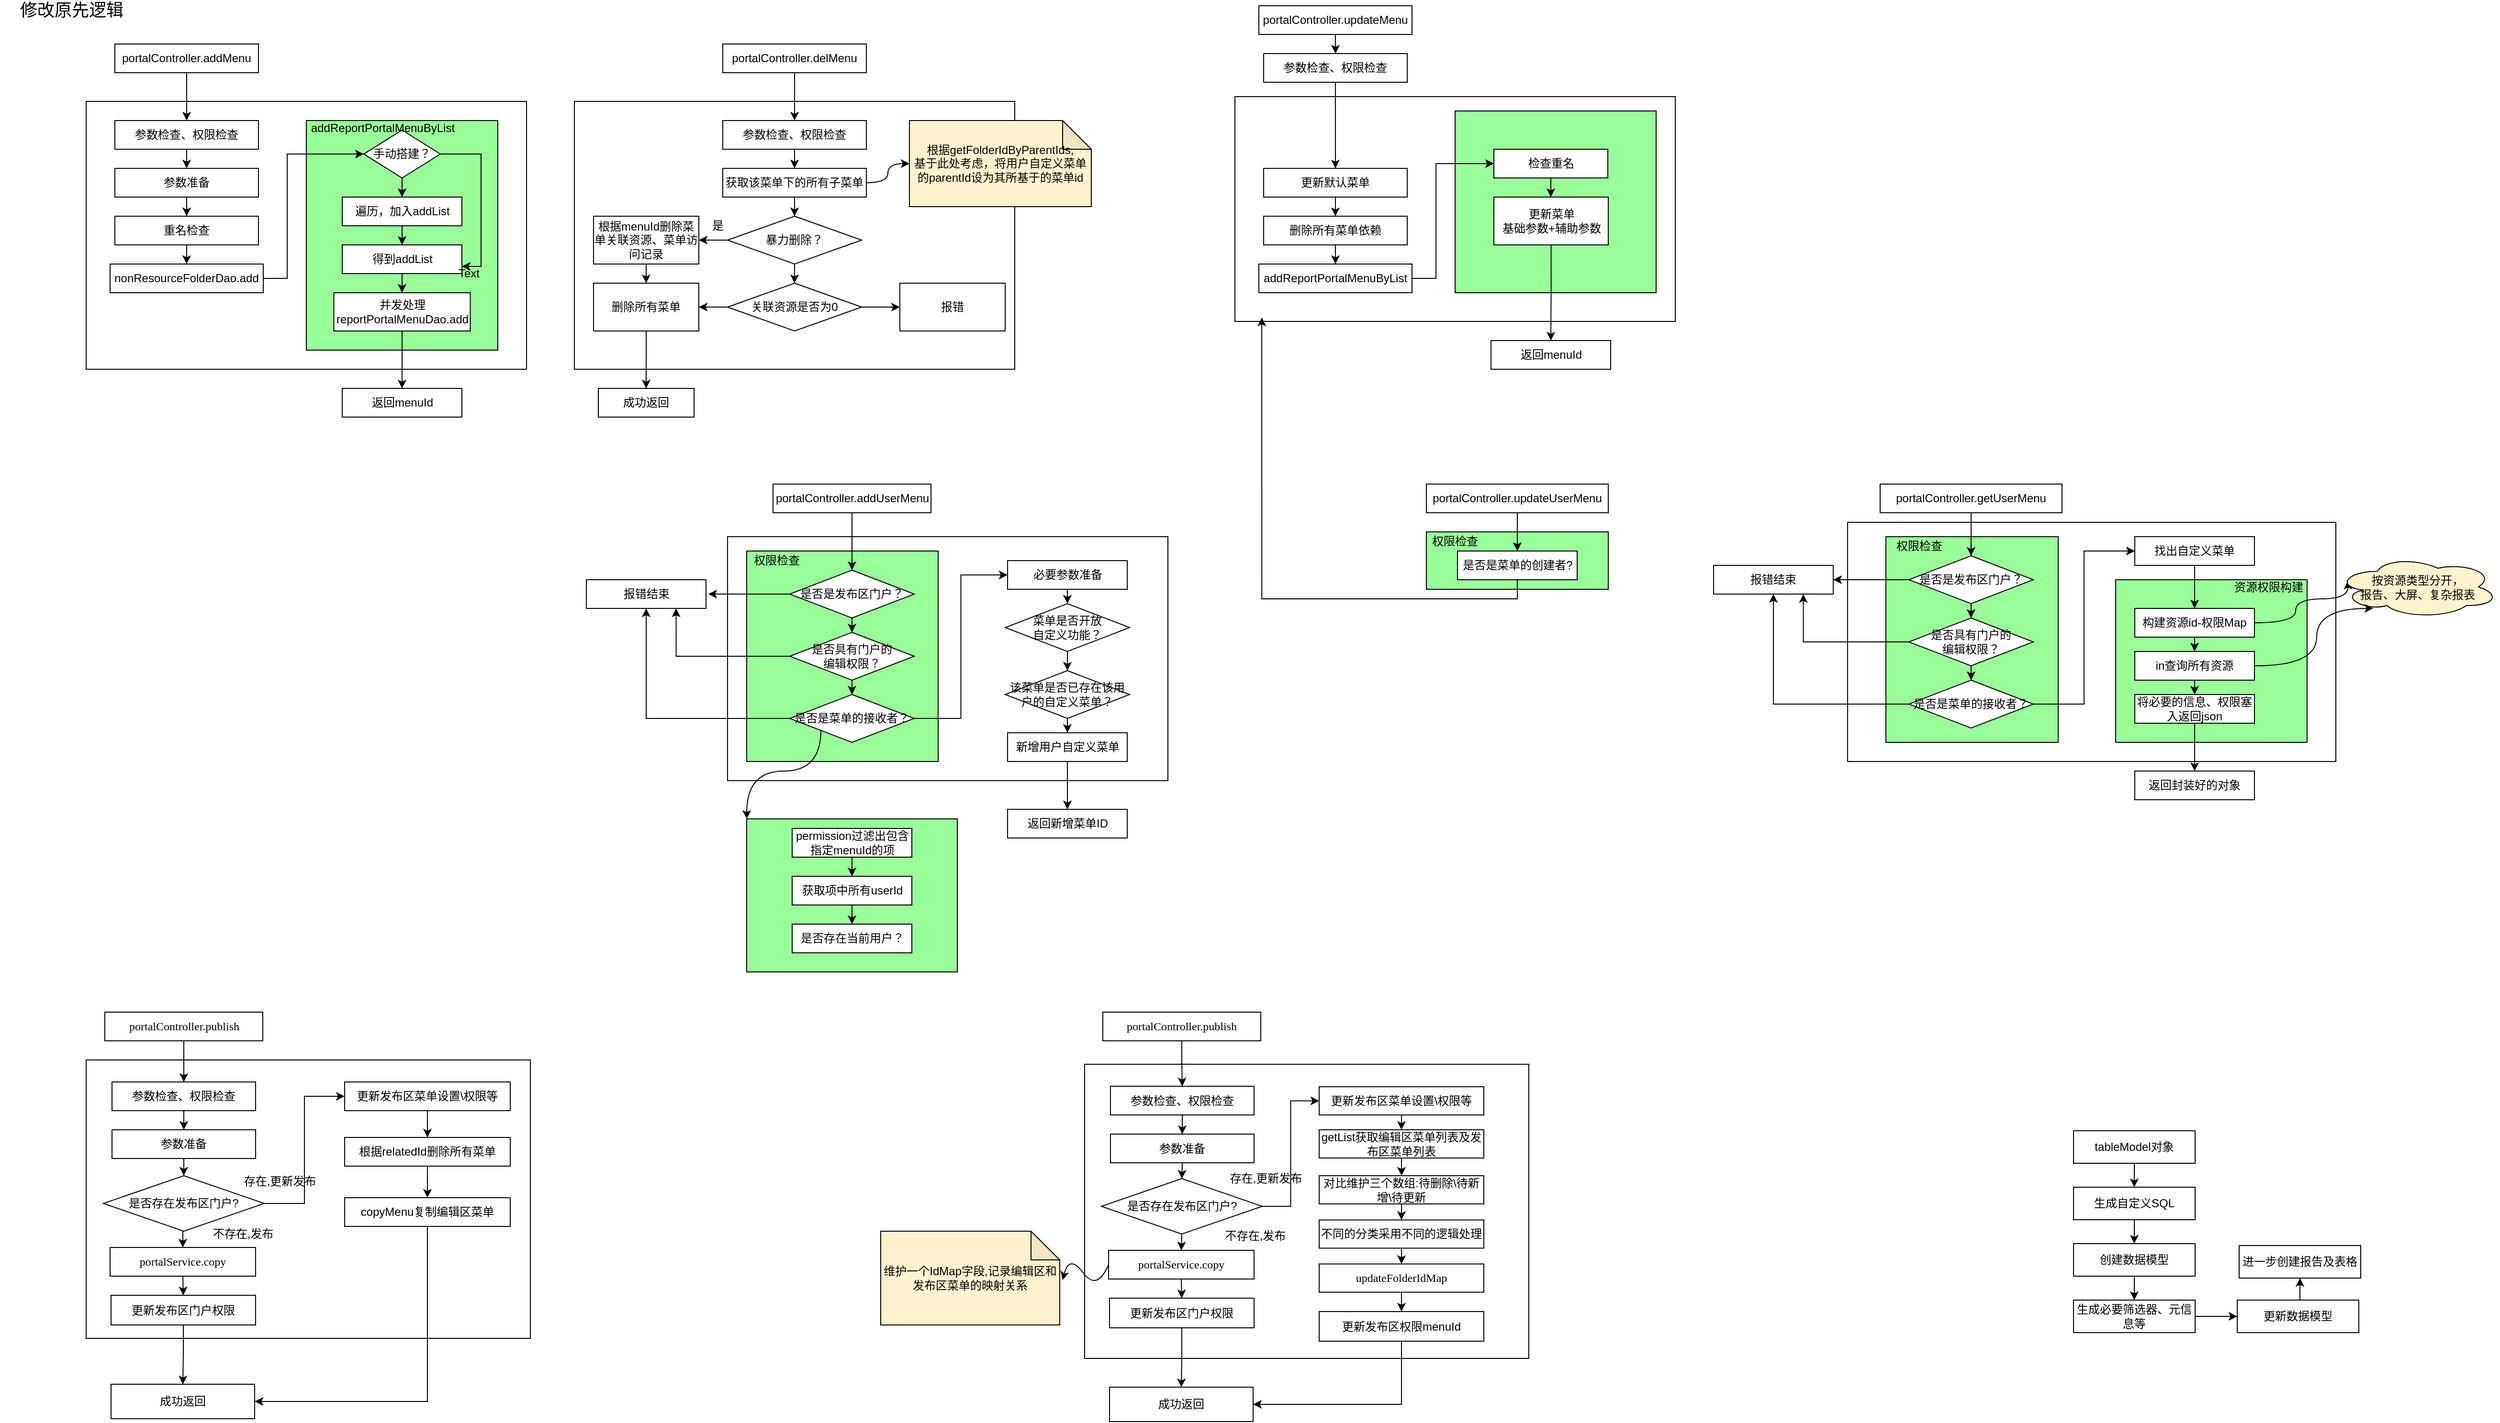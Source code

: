<mxfile version="14.9.7" type="github">
  <diagram id="uDczaw3I2eH_fePC4Wbo" name="第 1 页">
    <mxGraphModel dx="1108" dy="450" grid="0" gridSize="10" guides="1" tooltips="1" connect="1" arrows="1" fold="1" page="1" pageScale="1" pageWidth="827" pageHeight="1169" math="0" shadow="0">
      <root>
        <mxCell id="0" />
        <mxCell id="1" parent="0" />
        <mxCell id="dOnJLgfpAK7OXS1MBgxs-27" value="" style="rounded=0;whiteSpace=wrap;html=1;" parent="1" vertex="1">
          <mxGeometry x="1173" y="1136.5" width="464" height="307.5" as="geometry" />
        </mxCell>
        <mxCell id="dOnJLgfpAK7OXS1MBgxs-6" value="" style="rounded=0;whiteSpace=wrap;html=1;" parent="1" vertex="1">
          <mxGeometry x="130" y="1132" width="464" height="291" as="geometry" />
        </mxCell>
        <mxCell id="B-G6yHQSD2SSI_nnKxvi-158" value="" style="rounded=0;whiteSpace=wrap;html=1;fillColor=#FFFFFF;" parent="1" vertex="1">
          <mxGeometry x="1970" y="570" width="510" height="250" as="geometry" />
        </mxCell>
        <mxCell id="B-G6yHQSD2SSI_nnKxvi-144" value="" style="rounded=0;whiteSpace=wrap;html=1;fillColor=#99FF99;" parent="1" vertex="1">
          <mxGeometry x="2250" y="630" width="200" height="170" as="geometry" />
        </mxCell>
        <mxCell id="B-G6yHQSD2SSI_nnKxvi-130" value="" style="rounded=0;whiteSpace=wrap;html=1;fillColor=#99FF99;" parent="1" vertex="1">
          <mxGeometry x="2010" y="585" width="180" height="215" as="geometry" />
        </mxCell>
        <mxCell id="B-G6yHQSD2SSI_nnKxvi-124" value="" style="rounded=0;whiteSpace=wrap;html=1;fillColor=#99FF99;" parent="1" vertex="1">
          <mxGeometry x="1530" y="580" width="190" height="60" as="geometry" />
        </mxCell>
        <mxCell id="B-G6yHQSD2SSI_nnKxvi-82" value="" style="rounded=0;whiteSpace=wrap;html=1;fillColor=#FFFFFF;" parent="1" vertex="1">
          <mxGeometry x="800" y="585" width="460" height="255" as="geometry" />
        </mxCell>
        <mxCell id="B-G6yHQSD2SSI_nnKxvi-83" value="" style="rounded=0;whiteSpace=wrap;html=1;fillColor=#99FF99;" parent="1" vertex="1">
          <mxGeometry x="820" y="600" width="200" height="220" as="geometry" />
        </mxCell>
        <mxCell id="B-G6yHQSD2SSI_nnKxvi-62" value="" style="rounded=0;whiteSpace=wrap;html=1;fillColor=#FFFFFF;" parent="1" vertex="1">
          <mxGeometry x="1330" y="125" width="460" height="235" as="geometry" />
        </mxCell>
        <mxCell id="B-G6yHQSD2SSI_nnKxvi-73" value="" style="rounded=0;whiteSpace=wrap;html=1;fillColor=#99FF99;" parent="1" vertex="1">
          <mxGeometry x="1560" y="140" width="210" height="190" as="geometry" />
        </mxCell>
        <mxCell id="B-G6yHQSD2SSI_nnKxvi-38" value="" style="rounded=0;whiteSpace=wrap;html=1;" parent="1" vertex="1">
          <mxGeometry x="640" y="130" width="460" height="280" as="geometry" />
        </mxCell>
        <mxCell id="B-G6yHQSD2SSI_nnKxvi-6" value="" style="rounded=0;whiteSpace=wrap;html=1;" parent="1" vertex="1">
          <mxGeometry x="130" y="130" width="460" height="280" as="geometry" />
        </mxCell>
        <mxCell id="B-G6yHQSD2SSI_nnKxvi-17" value="" style="rounded=0;whiteSpace=wrap;html=1;fillColor=#99FF99;" parent="1" vertex="1">
          <mxGeometry x="360" y="150" width="200" height="240" as="geometry" />
        </mxCell>
        <mxCell id="B-G6yHQSD2SSI_nnKxvi-1" value="&lt;font style=&quot;font-size: 18px&quot;&gt;修改原先逻辑&lt;/font&gt;" style="text;html=1;strokeColor=none;fillColor=none;align=center;verticalAlign=middle;whiteSpace=wrap;rounded=0;" parent="1" vertex="1">
          <mxGeometry x="40" y="30" width="150" height="10" as="geometry" />
        </mxCell>
        <mxCell id="B-G6yHQSD2SSI_nnKxvi-11" style="edgeStyle=orthogonalEdgeStyle;rounded=0;orthogonalLoop=1;jettySize=auto;html=1;exitX=0.5;exitY=1;exitDx=0;exitDy=0;entryX=0.5;entryY=0;entryDx=0;entryDy=0;" parent="1" source="B-G6yHQSD2SSI_nnKxvi-2" target="B-G6yHQSD2SSI_nnKxvi-9" edge="1">
          <mxGeometry relative="1" as="geometry" />
        </mxCell>
        <mxCell id="B-G6yHQSD2SSI_nnKxvi-2" value="portalController.addMenu" style="rounded=0;whiteSpace=wrap;html=1;" parent="1" vertex="1">
          <mxGeometry x="160" y="70" width="150" height="30" as="geometry" />
        </mxCell>
        <mxCell id="B-G6yHQSD2SSI_nnKxvi-12" style="edgeStyle=orthogonalEdgeStyle;rounded=0;orthogonalLoop=1;jettySize=auto;html=1;exitX=0.5;exitY=1;exitDx=0;exitDy=0;entryX=0.5;entryY=0;entryDx=0;entryDy=0;" parent="1" source="B-G6yHQSD2SSI_nnKxvi-9" target="B-G6yHQSD2SSI_nnKxvi-10" edge="1">
          <mxGeometry relative="1" as="geometry" />
        </mxCell>
        <mxCell id="B-G6yHQSD2SSI_nnKxvi-9" value="参数检查、权限检查" style="rounded=0;whiteSpace=wrap;html=1;" parent="1" vertex="1">
          <mxGeometry x="160" y="150" width="150" height="30" as="geometry" />
        </mxCell>
        <mxCell id="B-G6yHQSD2SSI_nnKxvi-14" style="edgeStyle=orthogonalEdgeStyle;rounded=0;orthogonalLoop=1;jettySize=auto;html=1;exitX=0.5;exitY=1;exitDx=0;exitDy=0;entryX=0.5;entryY=0;entryDx=0;entryDy=0;" parent="1" source="B-G6yHQSD2SSI_nnKxvi-10" target="B-G6yHQSD2SSI_nnKxvi-13" edge="1">
          <mxGeometry relative="1" as="geometry" />
        </mxCell>
        <mxCell id="B-G6yHQSD2SSI_nnKxvi-10" value="参数准备" style="rounded=0;whiteSpace=wrap;html=1;" parent="1" vertex="1">
          <mxGeometry x="160" y="200" width="150" height="30" as="geometry" />
        </mxCell>
        <mxCell id="B-G6yHQSD2SSI_nnKxvi-16" style="edgeStyle=orthogonalEdgeStyle;rounded=0;orthogonalLoop=1;jettySize=auto;html=1;exitX=0.5;exitY=1;exitDx=0;exitDy=0;entryX=0.5;entryY=0;entryDx=0;entryDy=0;" parent="1" source="B-G6yHQSD2SSI_nnKxvi-13" target="B-G6yHQSD2SSI_nnKxvi-15" edge="1">
          <mxGeometry relative="1" as="geometry" />
        </mxCell>
        <mxCell id="B-G6yHQSD2SSI_nnKxvi-13" value="重名检查" style="rounded=0;whiteSpace=wrap;html=1;" parent="1" vertex="1">
          <mxGeometry x="160" y="250" width="150" height="30" as="geometry" />
        </mxCell>
        <mxCell id="B-G6yHQSD2SSI_nnKxvi-31" style="edgeStyle=orthogonalEdgeStyle;rounded=0;orthogonalLoop=1;jettySize=auto;html=1;exitX=1;exitY=0.5;exitDx=0;exitDy=0;entryX=0;entryY=0.5;entryDx=0;entryDy=0;" parent="1" source="B-G6yHQSD2SSI_nnKxvi-15" target="B-G6yHQSD2SSI_nnKxvi-21" edge="1">
          <mxGeometry relative="1" as="geometry">
            <Array as="points">
              <mxPoint x="340" y="315" />
              <mxPoint x="340" y="185" />
            </Array>
          </mxGeometry>
        </mxCell>
        <mxCell id="B-G6yHQSD2SSI_nnKxvi-15" value="nonResourceFolderDao.add" style="rounded=0;whiteSpace=wrap;html=1;" parent="1" vertex="1">
          <mxGeometry x="155" y="300" width="160" height="30" as="geometry" />
        </mxCell>
        <mxCell id="B-G6yHQSD2SSI_nnKxvi-23" style="edgeStyle=orthogonalEdgeStyle;rounded=0;orthogonalLoop=1;jettySize=auto;html=1;exitX=0.5;exitY=1;exitDx=0;exitDy=0;entryX=0.5;entryY=0;entryDx=0;entryDy=0;" parent="1" source="B-G6yHQSD2SSI_nnKxvi-21" target="B-G6yHQSD2SSI_nnKxvi-22" edge="1">
          <mxGeometry relative="1" as="geometry" />
        </mxCell>
        <mxCell id="B-G6yHQSD2SSI_nnKxvi-32" style="edgeStyle=orthogonalEdgeStyle;rounded=0;orthogonalLoop=1;jettySize=auto;html=1;exitX=1;exitY=0.5;exitDx=0;exitDy=0;entryX=1;entryY=0.75;entryDx=0;entryDy=0;" parent="1" source="B-G6yHQSD2SSI_nnKxvi-21" target="B-G6yHQSD2SSI_nnKxvi-28" edge="1">
          <mxGeometry relative="1" as="geometry" />
        </mxCell>
        <mxCell id="B-G6yHQSD2SSI_nnKxvi-21" value="手动搭建？" style="rhombus;whiteSpace=wrap;html=1;" parent="1" vertex="1">
          <mxGeometry x="420" y="160" width="80" height="50" as="geometry" />
        </mxCell>
        <mxCell id="B-G6yHQSD2SSI_nnKxvi-29" style="edgeStyle=orthogonalEdgeStyle;rounded=0;orthogonalLoop=1;jettySize=auto;html=1;exitX=0.5;exitY=1;exitDx=0;exitDy=0;" parent="1" source="B-G6yHQSD2SSI_nnKxvi-22" target="B-G6yHQSD2SSI_nnKxvi-28" edge="1">
          <mxGeometry relative="1" as="geometry" />
        </mxCell>
        <mxCell id="B-G6yHQSD2SSI_nnKxvi-22" value="遍历，加入addList" style="rounded=0;whiteSpace=wrap;html=1;" parent="1" vertex="1">
          <mxGeometry x="397.5" y="230" width="125" height="30" as="geometry" />
        </mxCell>
        <mxCell id="B-G6yHQSD2SSI_nnKxvi-36" style="edgeStyle=orthogonalEdgeStyle;rounded=0;orthogonalLoop=1;jettySize=auto;html=1;exitX=0.5;exitY=1;exitDx=0;exitDy=0;entryX=0.5;entryY=0;entryDx=0;entryDy=0;" parent="1" source="B-G6yHQSD2SSI_nnKxvi-25" target="B-G6yHQSD2SSI_nnKxvi-35" edge="1">
          <mxGeometry relative="1" as="geometry" />
        </mxCell>
        <mxCell id="B-G6yHQSD2SSI_nnKxvi-25" value="并发处理&lt;br&gt;reportPortalMenuDao.add" style="rounded=0;whiteSpace=wrap;html=1;" parent="1" vertex="1">
          <mxGeometry x="388.75" y="330" width="142.5" height="40" as="geometry" />
        </mxCell>
        <mxCell id="B-G6yHQSD2SSI_nnKxvi-30" style="edgeStyle=orthogonalEdgeStyle;rounded=0;orthogonalLoop=1;jettySize=auto;html=1;exitX=0.5;exitY=1;exitDx=0;exitDy=0;entryX=0.5;entryY=0;entryDx=0;entryDy=0;" parent="1" source="B-G6yHQSD2SSI_nnKxvi-28" target="B-G6yHQSD2SSI_nnKxvi-25" edge="1">
          <mxGeometry relative="1" as="geometry" />
        </mxCell>
        <mxCell id="B-G6yHQSD2SSI_nnKxvi-28" value="得到addList" style="rounded=0;whiteSpace=wrap;html=1;" parent="1" vertex="1">
          <mxGeometry x="397.5" y="280" width="125" height="30" as="geometry" />
        </mxCell>
        <mxCell id="B-G6yHQSD2SSI_nnKxvi-35" value="返回menuId" style="rounded=0;whiteSpace=wrap;html=1;" parent="1" vertex="1">
          <mxGeometry x="397.5" y="430" width="125" height="30" as="geometry" />
        </mxCell>
        <mxCell id="B-G6yHQSD2SSI_nnKxvi-40" style="edgeStyle=orthogonalEdgeStyle;rounded=0;orthogonalLoop=1;jettySize=auto;html=1;exitX=0.5;exitY=1;exitDx=0;exitDy=0;" parent="1" source="B-G6yHQSD2SSI_nnKxvi-37" target="B-G6yHQSD2SSI_nnKxvi-39" edge="1">
          <mxGeometry relative="1" as="geometry" />
        </mxCell>
        <mxCell id="B-G6yHQSD2SSI_nnKxvi-37" value="portalController.delMenu" style="rounded=0;whiteSpace=wrap;html=1;" parent="1" vertex="1">
          <mxGeometry x="795" y="70" width="150" height="30" as="geometry" />
        </mxCell>
        <mxCell id="B-G6yHQSD2SSI_nnKxvi-47" style="edgeStyle=orthogonalEdgeStyle;curved=1;rounded=0;orthogonalLoop=1;jettySize=auto;html=1;exitX=0.5;exitY=1;exitDx=0;exitDy=0;" parent="1" source="B-G6yHQSD2SSI_nnKxvi-39" target="B-G6yHQSD2SSI_nnKxvi-41" edge="1">
          <mxGeometry relative="1" as="geometry" />
        </mxCell>
        <mxCell id="B-G6yHQSD2SSI_nnKxvi-39" value="参数检查、权限检查" style="rounded=0;whiteSpace=wrap;html=1;" parent="1" vertex="1">
          <mxGeometry x="795" y="150" width="150" height="30" as="geometry" />
        </mxCell>
        <mxCell id="B-G6yHQSD2SSI_nnKxvi-46" style="edgeStyle=orthogonalEdgeStyle;rounded=0;orthogonalLoop=1;jettySize=auto;html=1;exitX=1;exitY=0.5;exitDx=0;exitDy=0;curved=1;" parent="1" source="B-G6yHQSD2SSI_nnKxvi-41" target="B-G6yHQSD2SSI_nnKxvi-44" edge="1">
          <mxGeometry relative="1" as="geometry" />
        </mxCell>
        <mxCell id="B-G6yHQSD2SSI_nnKxvi-48" style="edgeStyle=orthogonalEdgeStyle;curved=1;rounded=0;orthogonalLoop=1;jettySize=auto;html=1;exitX=0.5;exitY=1;exitDx=0;exitDy=0;entryX=0.5;entryY=0;entryDx=0;entryDy=0;" parent="1" source="B-G6yHQSD2SSI_nnKxvi-41" target="B-G6yHQSD2SSI_nnKxvi-42" edge="1">
          <mxGeometry relative="1" as="geometry" />
        </mxCell>
        <mxCell id="B-G6yHQSD2SSI_nnKxvi-41" value="获取该菜单下的所有子菜单" style="rounded=0;whiteSpace=wrap;html=1;" parent="1" vertex="1">
          <mxGeometry x="795" y="200" width="150" height="30" as="geometry" />
        </mxCell>
        <mxCell id="B-G6yHQSD2SSI_nnKxvi-49" style="edgeStyle=orthogonalEdgeStyle;curved=1;rounded=0;orthogonalLoop=1;jettySize=auto;html=1;exitX=0;exitY=0.5;exitDx=0;exitDy=0;entryX=1;entryY=0.5;entryDx=0;entryDy=0;" parent="1" source="B-G6yHQSD2SSI_nnKxvi-42" target="B-G6yHQSD2SSI_nnKxvi-43" edge="1">
          <mxGeometry relative="1" as="geometry" />
        </mxCell>
        <mxCell id="B-G6yHQSD2SSI_nnKxvi-60" style="edgeStyle=none;rounded=0;orthogonalLoop=1;jettySize=auto;html=1;exitX=0.5;exitY=1;exitDx=0;exitDy=0;" parent="1" source="B-G6yHQSD2SSI_nnKxvi-42" target="B-G6yHQSD2SSI_nnKxvi-53" edge="1">
          <mxGeometry relative="1" as="geometry" />
        </mxCell>
        <mxCell id="B-G6yHQSD2SSI_nnKxvi-42" value="暴力删除？" style="rhombus;whiteSpace=wrap;html=1;" parent="1" vertex="1">
          <mxGeometry x="800" y="250" width="140" height="50" as="geometry" />
        </mxCell>
        <mxCell id="B-G6yHQSD2SSI_nnKxvi-52" style="edgeStyle=orthogonalEdgeStyle;curved=1;rounded=0;orthogonalLoop=1;jettySize=auto;html=1;exitX=0.5;exitY=1;exitDx=0;exitDy=0;entryX=0.5;entryY=0;entryDx=0;entryDy=0;" parent="1" source="B-G6yHQSD2SSI_nnKxvi-43" target="B-G6yHQSD2SSI_nnKxvi-51" edge="1">
          <mxGeometry relative="1" as="geometry" />
        </mxCell>
        <mxCell id="B-G6yHQSD2SSI_nnKxvi-43" value="根据menuId删除菜单关联资源、菜单访问记录" style="rounded=0;whiteSpace=wrap;html=1;" parent="1" vertex="1">
          <mxGeometry x="660" y="250" width="110" height="50" as="geometry" />
        </mxCell>
        <mxCell id="B-G6yHQSD2SSI_nnKxvi-44" value="根据getFolderIdByParentIds,&lt;br&gt;基于此处考虑，将用户自定义菜单的parentId设为其所基于的菜单id" style="shape=note;whiteSpace=wrap;html=1;backgroundOutline=1;darkOpacity=0.05;fillColor=#FFF2CC;" parent="1" vertex="1">
          <mxGeometry x="990" y="150" width="190" height="90" as="geometry" />
        </mxCell>
        <mxCell id="B-G6yHQSD2SSI_nnKxvi-50" value="是" style="text;html=1;strokeColor=none;fillColor=none;align=center;verticalAlign=middle;whiteSpace=wrap;rounded=0;" parent="1" vertex="1">
          <mxGeometry x="770" y="250" width="40" height="20" as="geometry" />
        </mxCell>
        <mxCell id="B-G6yHQSD2SSI_nnKxvi-58" style="edgeStyle=none;rounded=0;orthogonalLoop=1;jettySize=auto;html=1;exitX=0.5;exitY=1;exitDx=0;exitDy=0;entryX=0.5;entryY=0;entryDx=0;entryDy=0;" parent="1" source="B-G6yHQSD2SSI_nnKxvi-51" target="B-G6yHQSD2SSI_nnKxvi-57" edge="1">
          <mxGeometry relative="1" as="geometry" />
        </mxCell>
        <mxCell id="B-G6yHQSD2SSI_nnKxvi-51" value="删除所有菜单" style="rounded=0;whiteSpace=wrap;html=1;" parent="1" vertex="1">
          <mxGeometry x="660" y="320" width="110" height="50" as="geometry" />
        </mxCell>
        <mxCell id="B-G6yHQSD2SSI_nnKxvi-55" style="rounded=0;orthogonalLoop=1;jettySize=auto;html=1;exitX=0;exitY=0.5;exitDx=0;exitDy=0;" parent="1" source="B-G6yHQSD2SSI_nnKxvi-53" target="B-G6yHQSD2SSI_nnKxvi-51" edge="1">
          <mxGeometry relative="1" as="geometry" />
        </mxCell>
        <mxCell id="B-G6yHQSD2SSI_nnKxvi-56" style="edgeStyle=none;rounded=0;orthogonalLoop=1;jettySize=auto;html=1;exitX=1;exitY=0.5;exitDx=0;exitDy=0;entryX=0;entryY=0.5;entryDx=0;entryDy=0;" parent="1" source="B-G6yHQSD2SSI_nnKxvi-53" target="B-G6yHQSD2SSI_nnKxvi-54" edge="1">
          <mxGeometry relative="1" as="geometry" />
        </mxCell>
        <mxCell id="B-G6yHQSD2SSI_nnKxvi-53" value="关联资源是否为0" style="rhombus;whiteSpace=wrap;html=1;" parent="1" vertex="1">
          <mxGeometry x="800" y="320" width="140" height="50" as="geometry" />
        </mxCell>
        <mxCell id="B-G6yHQSD2SSI_nnKxvi-54" value="报错" style="rounded=0;whiteSpace=wrap;html=1;" parent="1" vertex="1">
          <mxGeometry x="980" y="320" width="110" height="50" as="geometry" />
        </mxCell>
        <mxCell id="B-G6yHQSD2SSI_nnKxvi-57" value="成功返回" style="rounded=0;whiteSpace=wrap;html=1;" parent="1" vertex="1">
          <mxGeometry x="665" y="430" width="100" height="30" as="geometry" />
        </mxCell>
        <mxCell id="B-G6yHQSD2SSI_nnKxvi-65" style="edgeStyle=none;rounded=0;orthogonalLoop=1;jettySize=auto;html=1;exitX=0.5;exitY=1;exitDx=0;exitDy=0;" parent="1" source="B-G6yHQSD2SSI_nnKxvi-61" target="B-G6yHQSD2SSI_nnKxvi-63" edge="1">
          <mxGeometry relative="1" as="geometry" />
        </mxCell>
        <mxCell id="B-G6yHQSD2SSI_nnKxvi-61" value="portalController.updateMenu" style="rounded=0;whiteSpace=wrap;html=1;" parent="1" vertex="1">
          <mxGeometry x="1355" y="30" width="160" height="30" as="geometry" />
        </mxCell>
        <mxCell id="B-G6yHQSD2SSI_nnKxvi-66" style="edgeStyle=none;rounded=0;orthogonalLoop=1;jettySize=auto;html=1;exitX=0.5;exitY=1;exitDx=0;exitDy=0;entryX=0.5;entryY=0;entryDx=0;entryDy=0;" parent="1" source="B-G6yHQSD2SSI_nnKxvi-63" target="B-G6yHQSD2SSI_nnKxvi-64" edge="1">
          <mxGeometry relative="1" as="geometry" />
        </mxCell>
        <mxCell id="B-G6yHQSD2SSI_nnKxvi-63" value="参数检查、权限检查" style="rounded=0;whiteSpace=wrap;html=1;" parent="1" vertex="1">
          <mxGeometry x="1360" y="80" width="150" height="30" as="geometry" />
        </mxCell>
        <mxCell id="B-G6yHQSD2SSI_nnKxvi-70" style="edgeStyle=none;rounded=0;orthogonalLoop=1;jettySize=auto;html=1;exitX=0.5;exitY=1;exitDx=0;exitDy=0;entryX=0.5;entryY=0;entryDx=0;entryDy=0;" parent="1" source="B-G6yHQSD2SSI_nnKxvi-64" target="B-G6yHQSD2SSI_nnKxvi-67" edge="1">
          <mxGeometry relative="1" as="geometry" />
        </mxCell>
        <mxCell id="B-G6yHQSD2SSI_nnKxvi-64" value="更新默认菜单" style="rounded=0;whiteSpace=wrap;html=1;" parent="1" vertex="1">
          <mxGeometry x="1360" y="200" width="150" height="30" as="geometry" />
        </mxCell>
        <mxCell id="B-G6yHQSD2SSI_nnKxvi-72" style="edgeStyle=none;rounded=0;orthogonalLoop=1;jettySize=auto;html=1;exitX=0.5;exitY=1;exitDx=0;exitDy=0;entryX=0.5;entryY=0;entryDx=0;entryDy=0;" parent="1" source="B-G6yHQSD2SSI_nnKxvi-67" target="B-G6yHQSD2SSI_nnKxvi-71" edge="1">
          <mxGeometry relative="1" as="geometry" />
        </mxCell>
        <mxCell id="B-G6yHQSD2SSI_nnKxvi-67" value="删除所有菜单依赖" style="rounded=0;whiteSpace=wrap;html=1;" parent="1" vertex="1">
          <mxGeometry x="1360" y="250" width="150" height="30" as="geometry" />
        </mxCell>
        <mxCell id="B-G6yHQSD2SSI_nnKxvi-68" value="Text" style="text;html=1;strokeColor=none;fillColor=none;align=center;verticalAlign=middle;whiteSpace=wrap;rounded=0;" parent="1" vertex="1">
          <mxGeometry x="510" y="300" width="40" height="20" as="geometry" />
        </mxCell>
        <mxCell id="B-G6yHQSD2SSI_nnKxvi-69" value="addReportPortalMenuByList" style="text;html=1;strokeColor=none;fillColor=none;align=center;verticalAlign=middle;whiteSpace=wrap;rounded=0;" parent="1" vertex="1">
          <mxGeometry x="370" y="150" width="140" height="15" as="geometry" />
        </mxCell>
        <mxCell id="B-G6yHQSD2SSI_nnKxvi-77" style="edgeStyle=orthogonalEdgeStyle;rounded=0;orthogonalLoop=1;jettySize=auto;html=1;exitX=1;exitY=0.5;exitDx=0;exitDy=0;entryX=0;entryY=0.5;entryDx=0;entryDy=0;" parent="1" source="B-G6yHQSD2SSI_nnKxvi-71" target="B-G6yHQSD2SSI_nnKxvi-74" edge="1">
          <mxGeometry relative="1" as="geometry">
            <Array as="points">
              <mxPoint x="1540" y="315" />
              <mxPoint x="1540" y="195" />
            </Array>
          </mxGeometry>
        </mxCell>
        <mxCell id="B-G6yHQSD2SSI_nnKxvi-71" value="addReportPortalMenuByList" style="rounded=0;whiteSpace=wrap;html=1;" parent="1" vertex="1">
          <mxGeometry x="1355" y="300" width="160" height="30" as="geometry" />
        </mxCell>
        <mxCell id="B-G6yHQSD2SSI_nnKxvi-78" style="edgeStyle=orthogonalEdgeStyle;rounded=0;orthogonalLoop=1;jettySize=auto;html=1;exitX=0.5;exitY=1;exitDx=0;exitDy=0;" parent="1" source="B-G6yHQSD2SSI_nnKxvi-74" target="B-G6yHQSD2SSI_nnKxvi-75" edge="1">
          <mxGeometry relative="1" as="geometry" />
        </mxCell>
        <mxCell id="B-G6yHQSD2SSI_nnKxvi-74" value="检查重名" style="rounded=0;whiteSpace=wrap;html=1;fillColor=#FFFFFF;" parent="1" vertex="1">
          <mxGeometry x="1600.5" y="180" width="119" height="30" as="geometry" />
        </mxCell>
        <mxCell id="B-G6yHQSD2SSI_nnKxvi-80" style="edgeStyle=orthogonalEdgeStyle;rounded=0;orthogonalLoop=1;jettySize=auto;html=1;exitX=0.5;exitY=1;exitDx=0;exitDy=0;entryX=0.5;entryY=0;entryDx=0;entryDy=0;" parent="1" source="B-G6yHQSD2SSI_nnKxvi-75" target="B-G6yHQSD2SSI_nnKxvi-79" edge="1">
          <mxGeometry relative="1" as="geometry" />
        </mxCell>
        <mxCell id="B-G6yHQSD2SSI_nnKxvi-75" value="更新菜单&lt;br&gt;基础参数+辅助参数" style="rounded=0;whiteSpace=wrap;html=1;fillColor=#FFFFFF;" parent="1" vertex="1">
          <mxGeometry x="1600.5" y="230" width="119.5" height="50" as="geometry" />
        </mxCell>
        <mxCell id="B-G6yHQSD2SSI_nnKxvi-79" value="返回menuId" style="rounded=0;whiteSpace=wrap;html=1;" parent="1" vertex="1">
          <mxGeometry x="1597.5" y="380" width="125" height="30" as="geometry" />
        </mxCell>
        <mxCell id="B-G6yHQSD2SSI_nnKxvi-86" style="edgeStyle=orthogonalEdgeStyle;rounded=0;orthogonalLoop=1;jettySize=auto;html=1;exitX=0.5;exitY=1;exitDx=0;exitDy=0;" parent="1" source="B-G6yHQSD2SSI_nnKxvi-81" target="B-G6yHQSD2SSI_nnKxvi-85" edge="1">
          <mxGeometry relative="1" as="geometry" />
        </mxCell>
        <mxCell id="B-G6yHQSD2SSI_nnKxvi-81" value="portalController.addUserMenu" style="rounded=0;whiteSpace=wrap;html=1;" parent="1" vertex="1">
          <mxGeometry x="847.5" y="530" width="165" height="30" as="geometry" />
        </mxCell>
        <mxCell id="B-G6yHQSD2SSI_nnKxvi-89" style="edgeStyle=orthogonalEdgeStyle;rounded=0;orthogonalLoop=1;jettySize=auto;html=1;exitX=0;exitY=0.5;exitDx=0;exitDy=0;" parent="1" source="B-G6yHQSD2SSI_nnKxvi-85" edge="1">
          <mxGeometry relative="1" as="geometry">
            <mxPoint x="780" y="645" as="targetPoint" />
          </mxGeometry>
        </mxCell>
        <mxCell id="B-G6yHQSD2SSI_nnKxvi-92" style="edgeStyle=orthogonalEdgeStyle;rounded=0;orthogonalLoop=1;jettySize=auto;html=1;exitX=0.5;exitY=1;exitDx=0;exitDy=0;entryX=0.5;entryY=0;entryDx=0;entryDy=0;" parent="1" source="B-G6yHQSD2SSI_nnKxvi-85" target="B-G6yHQSD2SSI_nnKxvi-91" edge="1">
          <mxGeometry relative="1" as="geometry" />
        </mxCell>
        <mxCell id="B-G6yHQSD2SSI_nnKxvi-85" value="是否是发布区门户？" style="rhombus;whiteSpace=wrap;html=1;fillColor=#FFFFFF;" parent="1" vertex="1">
          <mxGeometry x="865" y="620" width="130" height="50" as="geometry" />
        </mxCell>
        <mxCell id="B-G6yHQSD2SSI_nnKxvi-88" value="报错结束" style="rounded=0;whiteSpace=wrap;html=1;" parent="1" vertex="1">
          <mxGeometry x="652.5" y="630" width="125" height="30" as="geometry" />
        </mxCell>
        <mxCell id="B-G6yHQSD2SSI_nnKxvi-94" style="edgeStyle=orthogonalEdgeStyle;rounded=0;orthogonalLoop=1;jettySize=auto;html=1;exitX=0.5;exitY=1;exitDx=0;exitDy=0;entryX=0.5;entryY=0;entryDx=0;entryDy=0;" parent="1" source="B-G6yHQSD2SSI_nnKxvi-91" target="B-G6yHQSD2SSI_nnKxvi-93" edge="1">
          <mxGeometry relative="1" as="geometry" />
        </mxCell>
        <mxCell id="B-G6yHQSD2SSI_nnKxvi-102" style="edgeStyle=orthogonalEdgeStyle;rounded=0;orthogonalLoop=1;jettySize=auto;html=1;exitX=0;exitY=0.5;exitDx=0;exitDy=0;entryX=0.75;entryY=1;entryDx=0;entryDy=0;" parent="1" source="B-G6yHQSD2SSI_nnKxvi-91" target="B-G6yHQSD2SSI_nnKxvi-88" edge="1">
          <mxGeometry relative="1" as="geometry" />
        </mxCell>
        <mxCell id="B-G6yHQSD2SSI_nnKxvi-91" value="是否具有门户的&lt;br&gt;编辑权限？" style="rhombus;whiteSpace=wrap;html=1;fillColor=#FFFFFF;" parent="1" vertex="1">
          <mxGeometry x="865" y="685" width="130" height="50" as="geometry" />
        </mxCell>
        <mxCell id="B-G6yHQSD2SSI_nnKxvi-103" style="edgeStyle=orthogonalEdgeStyle;rounded=0;orthogonalLoop=1;jettySize=auto;html=1;exitX=0;exitY=0.5;exitDx=0;exitDy=0;entryX=0.5;entryY=1;entryDx=0;entryDy=0;" parent="1" source="B-G6yHQSD2SSI_nnKxvi-93" target="B-G6yHQSD2SSI_nnKxvi-88" edge="1">
          <mxGeometry relative="1" as="geometry" />
        </mxCell>
        <mxCell id="B-G6yHQSD2SSI_nnKxvi-104" style="edgeStyle=orthogonalEdgeStyle;rounded=0;orthogonalLoop=1;jettySize=auto;html=1;exitX=0;exitY=1;exitDx=0;exitDy=0;curved=1;entryX=0;entryY=0;entryDx=0;entryDy=0;" parent="1" source="B-G6yHQSD2SSI_nnKxvi-93" target="B-G6yHQSD2SSI_nnKxvi-98" edge="1">
          <mxGeometry relative="1" as="geometry">
            <mxPoint x="820" y="870" as="targetPoint" />
            <Array as="points">
              <mxPoint x="898" y="830" />
              <mxPoint x="820" y="830" />
            </Array>
          </mxGeometry>
        </mxCell>
        <mxCell id="B-G6yHQSD2SSI_nnKxvi-113" style="edgeStyle=orthogonalEdgeStyle;rounded=0;orthogonalLoop=1;jettySize=auto;html=1;exitX=1;exitY=0.5;exitDx=0;exitDy=0;entryX=0;entryY=0.5;entryDx=0;entryDy=0;" parent="1" source="B-G6yHQSD2SSI_nnKxvi-93" target="B-G6yHQSD2SSI_nnKxvi-117" edge="1">
          <mxGeometry relative="1" as="geometry" />
        </mxCell>
        <mxCell id="B-G6yHQSD2SSI_nnKxvi-93" value="是否是菜单的接收者？" style="rhombus;whiteSpace=wrap;html=1;fillColor=#FFFFFF;" parent="1" vertex="1">
          <mxGeometry x="865" y="750" width="130" height="50" as="geometry" />
        </mxCell>
        <mxCell id="B-G6yHQSD2SSI_nnKxvi-95" value="权限检查" style="text;html=1;strokeColor=none;fillColor=none;align=center;verticalAlign=middle;whiteSpace=wrap;rounded=0;" parent="1" vertex="1">
          <mxGeometry x="820" y="600" width="63" height="20" as="geometry" />
        </mxCell>
        <mxCell id="B-G6yHQSD2SSI_nnKxvi-98" value="" style="rounded=0;whiteSpace=wrap;html=1;fillColor=#99FF99;" parent="1" vertex="1">
          <mxGeometry x="820" y="880" width="220" height="160" as="geometry" />
        </mxCell>
        <mxCell id="B-G6yHQSD2SSI_nnKxvi-107" style="edgeStyle=orthogonalEdgeStyle;rounded=0;orthogonalLoop=1;jettySize=auto;html=1;exitX=0.5;exitY=1;exitDx=0;exitDy=0;entryX=0.5;entryY=0;entryDx=0;entryDy=0;" parent="1" source="B-G6yHQSD2SSI_nnKxvi-99" target="B-G6yHQSD2SSI_nnKxvi-100" edge="1">
          <mxGeometry relative="1" as="geometry" />
        </mxCell>
        <mxCell id="B-G6yHQSD2SSI_nnKxvi-99" value="permission过滤出包含指定menuId的项" style="rounded=0;whiteSpace=wrap;html=1;" parent="1" vertex="1">
          <mxGeometry x="867.5" y="890" width="125" height="30" as="geometry" />
        </mxCell>
        <mxCell id="B-G6yHQSD2SSI_nnKxvi-106" style="edgeStyle=orthogonalEdgeStyle;rounded=0;orthogonalLoop=1;jettySize=auto;html=1;exitX=0.5;exitY=1;exitDx=0;exitDy=0;entryX=0.5;entryY=0;entryDx=0;entryDy=0;" parent="1" source="B-G6yHQSD2SSI_nnKxvi-100" target="B-G6yHQSD2SSI_nnKxvi-101" edge="1">
          <mxGeometry relative="1" as="geometry" />
        </mxCell>
        <mxCell id="B-G6yHQSD2SSI_nnKxvi-100" value="获取项中所有userId" style="rounded=0;whiteSpace=wrap;html=1;" parent="1" vertex="1">
          <mxGeometry x="867.5" y="940" width="125" height="30" as="geometry" />
        </mxCell>
        <mxCell id="B-G6yHQSD2SSI_nnKxvi-101" value="是否存在当前用户？" style="rounded=0;whiteSpace=wrap;html=1;" parent="1" vertex="1">
          <mxGeometry x="867.5" y="990" width="125" height="30" as="geometry" />
        </mxCell>
        <mxCell id="B-G6yHQSD2SSI_nnKxvi-115" style="rounded=0;orthogonalLoop=1;jettySize=auto;html=1;exitX=0.5;exitY=1;exitDx=0;exitDy=0;edgeStyle=orthogonalEdgeStyle;" parent="1" source="B-G6yHQSD2SSI_nnKxvi-111" target="B-G6yHQSD2SSI_nnKxvi-114" edge="1">
          <mxGeometry relative="1" as="geometry" />
        </mxCell>
        <mxCell id="B-G6yHQSD2SSI_nnKxvi-111" value="菜单是否开放&lt;br&gt;自定义功能？" style="rhombus;whiteSpace=wrap;html=1;fillColor=#FFFFFF;" parent="1" vertex="1">
          <mxGeometry x="1090" y="655" width="130" height="50" as="geometry" />
        </mxCell>
        <mxCell id="B-G6yHQSD2SSI_nnKxvi-120" style="edgeStyle=orthogonalEdgeStyle;rounded=0;orthogonalLoop=1;jettySize=auto;html=1;exitX=0.5;exitY=1;exitDx=0;exitDy=0;" parent="1" source="B-G6yHQSD2SSI_nnKxvi-114" target="B-G6yHQSD2SSI_nnKxvi-119" edge="1">
          <mxGeometry relative="1" as="geometry" />
        </mxCell>
        <mxCell id="B-G6yHQSD2SSI_nnKxvi-114" value="该菜单是否已存在该用户的自定义菜单？" style="rhombus;whiteSpace=wrap;html=1;fillColor=#FFFFFF;" parent="1" vertex="1">
          <mxGeometry x="1090" y="725" width="130" height="50" as="geometry" />
        </mxCell>
        <mxCell id="B-G6yHQSD2SSI_nnKxvi-118" style="edgeStyle=orthogonalEdgeStyle;rounded=0;orthogonalLoop=1;jettySize=auto;html=1;exitX=0.5;exitY=1;exitDx=0;exitDy=0;entryX=0.5;entryY=0;entryDx=0;entryDy=0;" parent="1" source="B-G6yHQSD2SSI_nnKxvi-117" target="B-G6yHQSD2SSI_nnKxvi-111" edge="1">
          <mxGeometry relative="1" as="geometry" />
        </mxCell>
        <mxCell id="B-G6yHQSD2SSI_nnKxvi-117" value="必要参数准备" style="rounded=0;whiteSpace=wrap;html=1;" parent="1" vertex="1">
          <mxGeometry x="1092.5" y="610" width="125" height="30" as="geometry" />
        </mxCell>
        <mxCell id="B-G6yHQSD2SSI_nnKxvi-122" style="edgeStyle=orthogonalEdgeStyle;rounded=0;orthogonalLoop=1;jettySize=auto;html=1;exitX=0.5;exitY=1;exitDx=0;exitDy=0;" parent="1" source="B-G6yHQSD2SSI_nnKxvi-119" target="B-G6yHQSD2SSI_nnKxvi-121" edge="1">
          <mxGeometry relative="1" as="geometry" />
        </mxCell>
        <mxCell id="B-G6yHQSD2SSI_nnKxvi-119" value="新增用户自定义菜单" style="rounded=0;whiteSpace=wrap;html=1;" parent="1" vertex="1">
          <mxGeometry x="1092.5" y="790" width="125" height="30" as="geometry" />
        </mxCell>
        <mxCell id="B-G6yHQSD2SSI_nnKxvi-121" value="返回新增菜单ID" style="rounded=0;whiteSpace=wrap;html=1;" parent="1" vertex="1">
          <mxGeometry x="1092.5" y="870" width="125" height="30" as="geometry" />
        </mxCell>
        <mxCell id="B-G6yHQSD2SSI_nnKxvi-127" style="edgeStyle=orthogonalEdgeStyle;rounded=0;orthogonalLoop=1;jettySize=auto;html=1;exitX=0.5;exitY=1;exitDx=0;exitDy=0;entryX=0.5;entryY=0;entryDx=0;entryDy=0;" parent="1" source="B-G6yHQSD2SSI_nnKxvi-123" target="B-G6yHQSD2SSI_nnKxvi-125" edge="1">
          <mxGeometry relative="1" as="geometry" />
        </mxCell>
        <mxCell id="B-G6yHQSD2SSI_nnKxvi-123" value="portalController.updateUserMenu" style="rounded=0;whiteSpace=wrap;html=1;" parent="1" vertex="1">
          <mxGeometry x="1530" y="530" width="190" height="30" as="geometry" />
        </mxCell>
        <mxCell id="B-G6yHQSD2SSI_nnKxvi-128" style="edgeStyle=orthogonalEdgeStyle;rounded=0;orthogonalLoop=1;jettySize=auto;html=1;exitX=0.5;exitY=1;exitDx=0;exitDy=0;entryX=0.061;entryY=0.983;entryDx=0;entryDy=0;entryPerimeter=0;" parent="1" source="B-G6yHQSD2SSI_nnKxvi-125" target="B-G6yHQSD2SSI_nnKxvi-62" edge="1">
          <mxGeometry relative="1" as="geometry" />
        </mxCell>
        <mxCell id="B-G6yHQSD2SSI_nnKxvi-125" value="是否是菜单的创建者?" style="rounded=0;whiteSpace=wrap;html=1;" parent="1" vertex="1">
          <mxGeometry x="1562.5" y="600" width="125" height="30" as="geometry" />
        </mxCell>
        <mxCell id="B-G6yHQSD2SSI_nnKxvi-126" value="权限检查" style="text;html=1;strokeColor=none;fillColor=none;align=center;verticalAlign=middle;whiteSpace=wrap;rounded=0;" parent="1" vertex="1">
          <mxGeometry x="1525" y="580" width="70" height="20" as="geometry" />
        </mxCell>
        <mxCell id="B-G6yHQSD2SSI_nnKxvi-135" style="edgeStyle=orthogonalEdgeStyle;rounded=0;orthogonalLoop=1;jettySize=auto;html=1;exitX=0.5;exitY=1;exitDx=0;exitDy=0;entryX=0.5;entryY=0;entryDx=0;entryDy=0;" parent="1" source="B-G6yHQSD2SSI_nnKxvi-129" target="B-G6yHQSD2SSI_nnKxvi-131" edge="1">
          <mxGeometry relative="1" as="geometry" />
        </mxCell>
        <mxCell id="B-G6yHQSD2SSI_nnKxvi-129" value="portalController.getUserMenu" style="rounded=0;whiteSpace=wrap;html=1;" parent="1" vertex="1">
          <mxGeometry x="2004" y="530" width="190" height="30" as="geometry" />
        </mxCell>
        <mxCell id="B-G6yHQSD2SSI_nnKxvi-136" style="edgeStyle=orthogonalEdgeStyle;rounded=0;orthogonalLoop=1;jettySize=auto;html=1;exitX=0.5;exitY=1;exitDx=0;exitDy=0;entryX=0.5;entryY=0;entryDx=0;entryDy=0;" parent="1" source="B-G6yHQSD2SSI_nnKxvi-131" target="B-G6yHQSD2SSI_nnKxvi-133" edge="1">
          <mxGeometry relative="1" as="geometry" />
        </mxCell>
        <mxCell id="B-G6yHQSD2SSI_nnKxvi-139" style="edgeStyle=orthogonalEdgeStyle;rounded=0;orthogonalLoop=1;jettySize=auto;html=1;exitX=0;exitY=0.5;exitDx=0;exitDy=0;entryX=1;entryY=0.5;entryDx=0;entryDy=0;" parent="1" source="B-G6yHQSD2SSI_nnKxvi-131" target="B-G6yHQSD2SSI_nnKxvi-132" edge="1">
          <mxGeometry relative="1" as="geometry" />
        </mxCell>
        <mxCell id="B-G6yHQSD2SSI_nnKxvi-131" value="是否是发布区门户？" style="rhombus;whiteSpace=wrap;html=1;fillColor=#FFFFFF;" parent="1" vertex="1">
          <mxGeometry x="2034" y="605" width="130" height="50" as="geometry" />
        </mxCell>
        <mxCell id="B-G6yHQSD2SSI_nnKxvi-132" value="报错结束" style="rounded=0;whiteSpace=wrap;html=1;" parent="1" vertex="1">
          <mxGeometry x="1830" y="615" width="125" height="30" as="geometry" />
        </mxCell>
        <mxCell id="B-G6yHQSD2SSI_nnKxvi-137" style="edgeStyle=orthogonalEdgeStyle;rounded=0;orthogonalLoop=1;jettySize=auto;html=1;exitX=0.5;exitY=1;exitDx=0;exitDy=0;entryX=0.5;entryY=0;entryDx=0;entryDy=0;" parent="1" source="B-G6yHQSD2SSI_nnKxvi-133" target="B-G6yHQSD2SSI_nnKxvi-134" edge="1">
          <mxGeometry relative="1" as="geometry" />
        </mxCell>
        <mxCell id="B-G6yHQSD2SSI_nnKxvi-140" style="edgeStyle=orthogonalEdgeStyle;rounded=0;orthogonalLoop=1;jettySize=auto;html=1;exitX=0;exitY=0.5;exitDx=0;exitDy=0;entryX=0.75;entryY=1;entryDx=0;entryDy=0;" parent="1" source="B-G6yHQSD2SSI_nnKxvi-133" target="B-G6yHQSD2SSI_nnKxvi-132" edge="1">
          <mxGeometry relative="1" as="geometry" />
        </mxCell>
        <mxCell id="B-G6yHQSD2SSI_nnKxvi-133" value="是否具有门户的&lt;br&gt;编辑权限？" style="rhombus;whiteSpace=wrap;html=1;fillColor=#FFFFFF;" parent="1" vertex="1">
          <mxGeometry x="2034" y="670" width="130" height="50" as="geometry" />
        </mxCell>
        <mxCell id="B-G6yHQSD2SSI_nnKxvi-141" style="edgeStyle=orthogonalEdgeStyle;rounded=0;orthogonalLoop=1;jettySize=auto;html=1;exitX=0;exitY=0.5;exitDx=0;exitDy=0;" parent="1" source="B-G6yHQSD2SSI_nnKxvi-134" target="B-G6yHQSD2SSI_nnKxvi-132" edge="1">
          <mxGeometry relative="1" as="geometry" />
        </mxCell>
        <mxCell id="B-G6yHQSD2SSI_nnKxvi-143" style="edgeStyle=orthogonalEdgeStyle;rounded=0;orthogonalLoop=1;jettySize=auto;html=1;exitX=1;exitY=0.5;exitDx=0;exitDy=0;entryX=0;entryY=0.5;entryDx=0;entryDy=0;" parent="1" source="B-G6yHQSD2SSI_nnKxvi-134" target="B-G6yHQSD2SSI_nnKxvi-142" edge="1">
          <mxGeometry relative="1" as="geometry" />
        </mxCell>
        <mxCell id="B-G6yHQSD2SSI_nnKxvi-134" value="是否是菜单的接收者？" style="rhombus;whiteSpace=wrap;html=1;fillColor=#FFFFFF;" parent="1" vertex="1">
          <mxGeometry x="2034" y="735" width="130" height="50" as="geometry" />
        </mxCell>
        <mxCell id="B-G6yHQSD2SSI_nnKxvi-138" value="权限检查" style="text;html=1;strokeColor=none;fillColor=none;align=center;verticalAlign=middle;whiteSpace=wrap;rounded=0;" parent="1" vertex="1">
          <mxGeometry x="2010" y="585" width="70" height="20" as="geometry" />
        </mxCell>
        <mxCell id="B-G6yHQSD2SSI_nnKxvi-148" style="edgeStyle=orthogonalEdgeStyle;rounded=0;orthogonalLoop=1;jettySize=auto;html=1;exitX=0.5;exitY=1;exitDx=0;exitDy=0;entryX=0.5;entryY=0;entryDx=0;entryDy=0;" parent="1" source="B-G6yHQSD2SSI_nnKxvi-142" target="B-G6yHQSD2SSI_nnKxvi-147" edge="1">
          <mxGeometry relative="1" as="geometry" />
        </mxCell>
        <mxCell id="B-G6yHQSD2SSI_nnKxvi-142" value="找出自定义菜单" style="rounded=0;whiteSpace=wrap;html=1;" parent="1" vertex="1">
          <mxGeometry x="2270" y="585" width="125" height="30" as="geometry" />
        </mxCell>
        <mxCell id="B-G6yHQSD2SSI_nnKxvi-145" value="资源权限构建" style="text;html=1;strokeColor=none;fillColor=none;align=center;verticalAlign=middle;whiteSpace=wrap;rounded=0;" parent="1" vertex="1">
          <mxGeometry x="2360" y="630" width="100" height="15" as="geometry" />
        </mxCell>
        <mxCell id="B-G6yHQSD2SSI_nnKxvi-150" style="edgeStyle=orthogonalEdgeStyle;rounded=0;orthogonalLoop=1;jettySize=auto;html=1;exitX=1;exitY=0.5;exitDx=0;exitDy=0;entryX=0.07;entryY=0.4;entryDx=0;entryDy=0;entryPerimeter=0;curved=1;" parent="1" source="B-G6yHQSD2SSI_nnKxvi-147" target="B-G6yHQSD2SSI_nnKxvi-149" edge="1">
          <mxGeometry relative="1" as="geometry">
            <Array as="points">
              <mxPoint x="2438" y="675" />
              <mxPoint x="2438" y="650" />
              <mxPoint x="2493" y="650" />
            </Array>
          </mxGeometry>
        </mxCell>
        <mxCell id="B-G6yHQSD2SSI_nnKxvi-154" style="edgeStyle=orthogonalEdgeStyle;rounded=0;orthogonalLoop=1;jettySize=auto;html=1;exitX=0.5;exitY=1;exitDx=0;exitDy=0;entryX=0.5;entryY=0;entryDx=0;entryDy=0;" parent="1" source="B-G6yHQSD2SSI_nnKxvi-147" target="B-G6yHQSD2SSI_nnKxvi-151" edge="1">
          <mxGeometry relative="1" as="geometry" />
        </mxCell>
        <mxCell id="B-G6yHQSD2SSI_nnKxvi-147" value="构建资源id-权限Map" style="rounded=0;whiteSpace=wrap;html=1;" parent="1" vertex="1">
          <mxGeometry x="2270" y="660" width="125" height="30" as="geometry" />
        </mxCell>
        <mxCell id="B-G6yHQSD2SSI_nnKxvi-149" value="按资源类型分开，&lt;br&gt;报告、大屏、复杂报表" style="ellipse;shape=cloud;whiteSpace=wrap;html=1;fillColor=#FFF2CC;" parent="1" vertex="1">
          <mxGeometry x="2481" y="605" width="169" height="65" as="geometry" />
        </mxCell>
        <mxCell id="B-G6yHQSD2SSI_nnKxvi-152" style="edgeStyle=orthogonalEdgeStyle;curved=1;rounded=0;orthogonalLoop=1;jettySize=auto;html=1;exitX=1;exitY=0.5;exitDx=0;exitDy=0;entryX=0.225;entryY=0.846;entryDx=0;entryDy=0;entryPerimeter=0;" parent="1" source="B-G6yHQSD2SSI_nnKxvi-151" target="B-G6yHQSD2SSI_nnKxvi-149" edge="1">
          <mxGeometry relative="1" as="geometry">
            <Array as="points">
              <mxPoint x="2460" y="720" />
              <mxPoint x="2460" y="660" />
            </Array>
          </mxGeometry>
        </mxCell>
        <mxCell id="B-G6yHQSD2SSI_nnKxvi-155" style="edgeStyle=orthogonalEdgeStyle;rounded=0;orthogonalLoop=1;jettySize=auto;html=1;exitX=0.5;exitY=1;exitDx=0;exitDy=0;entryX=0.5;entryY=0;entryDx=0;entryDy=0;" parent="1" source="B-G6yHQSD2SSI_nnKxvi-151" target="B-G6yHQSD2SSI_nnKxvi-153" edge="1">
          <mxGeometry relative="1" as="geometry" />
        </mxCell>
        <mxCell id="B-G6yHQSD2SSI_nnKxvi-151" value="in查询所有资源" style="rounded=0;whiteSpace=wrap;html=1;" parent="1" vertex="1">
          <mxGeometry x="2270" y="705" width="125" height="30" as="geometry" />
        </mxCell>
        <mxCell id="B-G6yHQSD2SSI_nnKxvi-157" style="edgeStyle=orthogonalEdgeStyle;rounded=0;orthogonalLoop=1;jettySize=auto;html=1;exitX=0.5;exitY=1;exitDx=0;exitDy=0;" parent="1" source="B-G6yHQSD2SSI_nnKxvi-153" target="B-G6yHQSD2SSI_nnKxvi-156" edge="1">
          <mxGeometry relative="1" as="geometry" />
        </mxCell>
        <mxCell id="B-G6yHQSD2SSI_nnKxvi-153" value="将必要的信息、权限塞入返回json" style="rounded=0;whiteSpace=wrap;html=1;" parent="1" vertex="1">
          <mxGeometry x="2270" y="750" width="125" height="30" as="geometry" />
        </mxCell>
        <mxCell id="B-G6yHQSD2SSI_nnKxvi-156" value="返回封装好的对象" style="rounded=0;whiteSpace=wrap;html=1;" parent="1" vertex="1">
          <mxGeometry x="2270" y="830" width="125" height="30" as="geometry" />
        </mxCell>
        <mxCell id="dOnJLgfpAK7OXS1MBgxs-7" style="edgeStyle=orthogonalEdgeStyle;rounded=0;orthogonalLoop=1;jettySize=auto;html=1;exitX=0.5;exitY=1;exitDx=0;exitDy=0;" parent="1" source="dOnJLgfpAK7OXS1MBgxs-1" target="dOnJLgfpAK7OXS1MBgxs-3" edge="1">
          <mxGeometry relative="1" as="geometry" />
        </mxCell>
        <mxCell id="dOnJLgfpAK7OXS1MBgxs-1" value="&lt;font face=&quot;Verdana&quot;&gt;portalController.publish&lt;/font&gt;" style="rounded=0;whiteSpace=wrap;html=1;" parent="1" vertex="1">
          <mxGeometry x="149.5" y="1082" width="165" height="30" as="geometry" />
        </mxCell>
        <mxCell id="dOnJLgfpAK7OXS1MBgxs-2" style="edgeStyle=orthogonalEdgeStyle;rounded=0;orthogonalLoop=1;jettySize=auto;html=1;exitX=0.5;exitY=1;exitDx=0;exitDy=0;entryX=0.5;entryY=0;entryDx=0;entryDy=0;" parent="1" source="dOnJLgfpAK7OXS1MBgxs-3" target="dOnJLgfpAK7OXS1MBgxs-4" edge="1">
          <mxGeometry relative="1" as="geometry" />
        </mxCell>
        <mxCell id="dOnJLgfpAK7OXS1MBgxs-3" value="参数检查、权限检查" style="rounded=0;whiteSpace=wrap;html=1;" parent="1" vertex="1">
          <mxGeometry x="157" y="1155" width="150" height="30" as="geometry" />
        </mxCell>
        <mxCell id="dOnJLgfpAK7OXS1MBgxs-9" style="edgeStyle=orthogonalEdgeStyle;rounded=0;orthogonalLoop=1;jettySize=auto;html=1;exitX=0.5;exitY=1;exitDx=0;exitDy=0;entryX=0.5;entryY=0;entryDx=0;entryDy=0;" parent="1" source="dOnJLgfpAK7OXS1MBgxs-4" target="dOnJLgfpAK7OXS1MBgxs-8" edge="1">
          <mxGeometry relative="1" as="geometry" />
        </mxCell>
        <mxCell id="dOnJLgfpAK7OXS1MBgxs-4" value="参数准备" style="rounded=0;whiteSpace=wrap;html=1;" parent="1" vertex="1">
          <mxGeometry x="157" y="1205" width="150" height="30" as="geometry" />
        </mxCell>
        <mxCell id="dOnJLgfpAK7OXS1MBgxs-11" style="edgeStyle=orthogonalEdgeStyle;rounded=0;orthogonalLoop=1;jettySize=auto;html=1;exitX=0.5;exitY=1;exitDx=0;exitDy=0;entryX=0.5;entryY=0;entryDx=0;entryDy=0;" parent="1" source="dOnJLgfpAK7OXS1MBgxs-8" target="dOnJLgfpAK7OXS1MBgxs-10" edge="1">
          <mxGeometry relative="1" as="geometry" />
        </mxCell>
        <mxCell id="dOnJLgfpAK7OXS1MBgxs-19" style="edgeStyle=orthogonalEdgeStyle;rounded=0;orthogonalLoop=1;jettySize=auto;html=1;exitX=1;exitY=0.5;exitDx=0;exitDy=0;entryX=0;entryY=0.5;entryDx=0;entryDy=0;" parent="1" source="dOnJLgfpAK7OXS1MBgxs-8" target="dOnJLgfpAK7OXS1MBgxs-17" edge="1">
          <mxGeometry relative="1" as="geometry" />
        </mxCell>
        <mxCell id="dOnJLgfpAK7OXS1MBgxs-8" value="是否存在发布区门户?" style="rhombus;whiteSpace=wrap;html=1;" parent="1" vertex="1">
          <mxGeometry x="148" y="1253" width="168" height="58" as="geometry" />
        </mxCell>
        <mxCell id="dOnJLgfpAK7OXS1MBgxs-13" style="edgeStyle=orthogonalEdgeStyle;rounded=0;orthogonalLoop=1;jettySize=auto;html=1;exitX=0.5;exitY=1;exitDx=0;exitDy=0;entryX=0.5;entryY=0;entryDx=0;entryDy=0;" parent="1" source="dOnJLgfpAK7OXS1MBgxs-10" target="dOnJLgfpAK7OXS1MBgxs-12" edge="1">
          <mxGeometry relative="1" as="geometry" />
        </mxCell>
        <mxCell id="dOnJLgfpAK7OXS1MBgxs-10" value="&lt;code&gt;&lt;font face=&quot;Verdana&quot;&gt;&lt;span class=&quot;nx&quot;&gt;portalService&lt;/span&gt;&lt;span class=&quot;p&quot;&gt;.&lt;/span&gt;&lt;span class=&quot;nx&quot;&gt;copy&lt;/span&gt;&lt;/font&gt;&lt;/code&gt;" style="rounded=0;whiteSpace=wrap;html=1;" parent="1" vertex="1">
          <mxGeometry x="155" y="1328" width="152" height="30" as="geometry" />
        </mxCell>
        <mxCell id="dOnJLgfpAK7OXS1MBgxs-15" style="edgeStyle=orthogonalEdgeStyle;rounded=0;orthogonalLoop=1;jettySize=auto;html=1;exitX=0.5;exitY=1;exitDx=0;exitDy=0;entryX=0.5;entryY=0;entryDx=0;entryDy=0;" parent="1" source="dOnJLgfpAK7OXS1MBgxs-12" target="dOnJLgfpAK7OXS1MBgxs-14" edge="1">
          <mxGeometry relative="1" as="geometry" />
        </mxCell>
        <mxCell id="dOnJLgfpAK7OXS1MBgxs-12" value="更新发布区门户权限" style="rounded=0;whiteSpace=wrap;html=1;" parent="1" vertex="1">
          <mxGeometry x="156" y="1378" width="151" height="31" as="geometry" />
        </mxCell>
        <mxCell id="dOnJLgfpAK7OXS1MBgxs-14" value="成功返回" style="rounded=0;whiteSpace=wrap;html=1;" parent="1" vertex="1">
          <mxGeometry x="156" y="1471" width="150" height="36" as="geometry" />
        </mxCell>
        <mxCell id="dOnJLgfpAK7OXS1MBgxs-16" value="不存在,发布" style="text;html=1;strokeColor=none;fillColor=none;align=center;verticalAlign=middle;whiteSpace=wrap;rounded=0;" parent="1" vertex="1">
          <mxGeometry x="257" y="1304" width="74" height="20" as="geometry" />
        </mxCell>
        <mxCell id="dOnJLgfpAK7OXS1MBgxs-22" style="edgeStyle=orthogonalEdgeStyle;rounded=0;orthogonalLoop=1;jettySize=auto;html=1;exitX=0.5;exitY=1;exitDx=0;exitDy=0;entryX=0.5;entryY=0;entryDx=0;entryDy=0;" parent="1" source="dOnJLgfpAK7OXS1MBgxs-17" target="dOnJLgfpAK7OXS1MBgxs-21" edge="1">
          <mxGeometry relative="1" as="geometry" />
        </mxCell>
        <mxCell id="dOnJLgfpAK7OXS1MBgxs-17" value="更新发布区菜单设置\权限等" style="rounded=0;whiteSpace=wrap;html=1;" parent="1" vertex="1">
          <mxGeometry x="400" y="1155" width="173" height="30" as="geometry" />
        </mxCell>
        <mxCell id="dOnJLgfpAK7OXS1MBgxs-20" value="存在,更新发布" style="text;html=1;strokeColor=none;fillColor=none;align=center;verticalAlign=middle;whiteSpace=wrap;rounded=0;" parent="1" vertex="1">
          <mxGeometry x="291" y="1249" width="83" height="20" as="geometry" />
        </mxCell>
        <mxCell id="dOnJLgfpAK7OXS1MBgxs-24" style="edgeStyle=orthogonalEdgeStyle;rounded=0;orthogonalLoop=1;jettySize=auto;html=1;exitX=0.5;exitY=1;exitDx=0;exitDy=0;" parent="1" source="dOnJLgfpAK7OXS1MBgxs-21" target="dOnJLgfpAK7OXS1MBgxs-23" edge="1">
          <mxGeometry relative="1" as="geometry" />
        </mxCell>
        <mxCell id="dOnJLgfpAK7OXS1MBgxs-21" value="根据relatedId删除所有菜单" style="rounded=0;whiteSpace=wrap;html=1;" parent="1" vertex="1">
          <mxGeometry x="400" y="1213" width="173" height="30" as="geometry" />
        </mxCell>
        <mxCell id="dOnJLgfpAK7OXS1MBgxs-25" style="edgeStyle=orthogonalEdgeStyle;rounded=0;orthogonalLoop=1;jettySize=auto;html=1;exitX=0.5;exitY=1;exitDx=0;exitDy=0;entryX=1;entryY=0.5;entryDx=0;entryDy=0;" parent="1" source="dOnJLgfpAK7OXS1MBgxs-23" target="dOnJLgfpAK7OXS1MBgxs-14" edge="1">
          <mxGeometry relative="1" as="geometry" />
        </mxCell>
        <mxCell id="dOnJLgfpAK7OXS1MBgxs-23" value="copyMenu复制编辑区菜单" style="rounded=0;whiteSpace=wrap;html=1;" parent="1" vertex="1">
          <mxGeometry x="400" y="1276" width="173" height="30" as="geometry" />
        </mxCell>
        <mxCell id="dOnJLgfpAK7OXS1MBgxs-30" style="edgeStyle=orthogonalEdgeStyle;rounded=0;orthogonalLoop=1;jettySize=auto;html=1;exitX=0.5;exitY=1;exitDx=0;exitDy=0;" parent="1" source="dOnJLgfpAK7OXS1MBgxs-26" target="dOnJLgfpAK7OXS1MBgxs-28" edge="1">
          <mxGeometry relative="1" as="geometry" />
        </mxCell>
        <mxCell id="dOnJLgfpAK7OXS1MBgxs-26" value="&lt;font face=&quot;Verdana&quot;&gt;portalController.publish&lt;/font&gt;" style="rounded=0;whiteSpace=wrap;html=1;" parent="1" vertex="1">
          <mxGeometry x="1192" y="1082" width="165" height="30" as="geometry" />
        </mxCell>
        <mxCell id="dOnJLgfpAK7OXS1MBgxs-31" style="edgeStyle=orthogonalEdgeStyle;rounded=0;orthogonalLoop=1;jettySize=auto;html=1;exitX=0.5;exitY=1;exitDx=0;exitDy=0;entryX=0.5;entryY=0;entryDx=0;entryDy=0;" parent="1" source="dOnJLgfpAK7OXS1MBgxs-28" target="dOnJLgfpAK7OXS1MBgxs-29" edge="1">
          <mxGeometry relative="1" as="geometry" />
        </mxCell>
        <mxCell id="dOnJLgfpAK7OXS1MBgxs-28" value="参数检查、权限检查" style="rounded=0;whiteSpace=wrap;html=1;" parent="1" vertex="1">
          <mxGeometry x="1200" y="1159.5" width="150" height="30" as="geometry" />
        </mxCell>
        <mxCell id="dOnJLgfpAK7OXS1MBgxs-33" style="edgeStyle=orthogonalEdgeStyle;rounded=0;orthogonalLoop=1;jettySize=auto;html=1;exitX=0.5;exitY=1;exitDx=0;exitDy=0;entryX=0.5;entryY=0;entryDx=0;entryDy=0;" parent="1" source="dOnJLgfpAK7OXS1MBgxs-29" target="dOnJLgfpAK7OXS1MBgxs-32" edge="1">
          <mxGeometry relative="1" as="geometry" />
        </mxCell>
        <mxCell id="dOnJLgfpAK7OXS1MBgxs-29" value="参数准备" style="rounded=0;whiteSpace=wrap;html=1;" parent="1" vertex="1">
          <mxGeometry x="1200" y="1209.5" width="150" height="30" as="geometry" />
        </mxCell>
        <mxCell id="dOnJLgfpAK7OXS1MBgxs-35" style="edgeStyle=orthogonalEdgeStyle;rounded=0;orthogonalLoop=1;jettySize=auto;html=1;exitX=0.5;exitY=1;exitDx=0;exitDy=0;entryX=0.5;entryY=0;entryDx=0;entryDy=0;" parent="1" source="dOnJLgfpAK7OXS1MBgxs-32" target="dOnJLgfpAK7OXS1MBgxs-34" edge="1">
          <mxGeometry relative="1" as="geometry" />
        </mxCell>
        <mxCell id="dOnJLgfpAK7OXS1MBgxs-44" style="edgeStyle=orthogonalEdgeStyle;rounded=0;orthogonalLoop=1;jettySize=auto;html=1;exitX=1;exitY=0.5;exitDx=0;exitDy=0;entryX=0;entryY=0.5;entryDx=0;entryDy=0;" parent="1" source="dOnJLgfpAK7OXS1MBgxs-32" target="dOnJLgfpAK7OXS1MBgxs-43" edge="1">
          <mxGeometry relative="1" as="geometry" />
        </mxCell>
        <mxCell id="dOnJLgfpAK7OXS1MBgxs-32" value="是否存在发布区门户?" style="rhombus;whiteSpace=wrap;html=1;" parent="1" vertex="1">
          <mxGeometry x="1190.5" y="1256" width="168" height="58" as="geometry" />
        </mxCell>
        <mxCell id="dOnJLgfpAK7OXS1MBgxs-34" value="&lt;code&gt;&lt;font face=&quot;Verdana&quot;&gt;&lt;span class=&quot;nx&quot;&gt;portalService&lt;/span&gt;&lt;span class=&quot;p&quot;&gt;.&lt;/span&gt;&lt;span class=&quot;nx&quot;&gt;copy&lt;/span&gt;&lt;/font&gt;&lt;/code&gt;" style="rounded=0;whiteSpace=wrap;html=1;" parent="1" vertex="1">
          <mxGeometry x="1198" y="1331" width="152" height="30" as="geometry" />
        </mxCell>
        <mxCell id="dOnJLgfpAK7OXS1MBgxs-36" style="edgeStyle=orthogonalEdgeStyle;rounded=0;orthogonalLoop=1;jettySize=auto;html=1;exitX=0.5;exitY=1;exitDx=0;exitDy=0;entryX=0.5;entryY=0;entryDx=0;entryDy=0;" parent="1" target="dOnJLgfpAK7OXS1MBgxs-38" edge="1">
          <mxGeometry relative="1" as="geometry">
            <mxPoint x="1274" y="1361" as="sourcePoint" />
          </mxGeometry>
        </mxCell>
        <mxCell id="dOnJLgfpAK7OXS1MBgxs-37" style="edgeStyle=orthogonalEdgeStyle;rounded=0;orthogonalLoop=1;jettySize=auto;html=1;exitX=0.5;exitY=1;exitDx=0;exitDy=0;entryX=0.5;entryY=0;entryDx=0;entryDy=0;" parent="1" source="dOnJLgfpAK7OXS1MBgxs-38" target="dOnJLgfpAK7OXS1MBgxs-39" edge="1">
          <mxGeometry relative="1" as="geometry" />
        </mxCell>
        <mxCell id="dOnJLgfpAK7OXS1MBgxs-38" value="更新发布区门户权限" style="rounded=0;whiteSpace=wrap;html=1;" parent="1" vertex="1">
          <mxGeometry x="1199" y="1381" width="151" height="31" as="geometry" />
        </mxCell>
        <mxCell id="dOnJLgfpAK7OXS1MBgxs-39" value="成功返回" style="rounded=0;whiteSpace=wrap;html=1;" parent="1" vertex="1">
          <mxGeometry x="1199" y="1474" width="150" height="36" as="geometry" />
        </mxCell>
        <mxCell id="dOnJLgfpAK7OXS1MBgxs-40" value="维护一个IdMap字段,记录编辑区和发布区菜单的映射关系" style="shape=note;whiteSpace=wrap;html=1;backgroundOutline=1;darkOpacity=0.05;fillColor=#FFF2CC;" parent="1" vertex="1">
          <mxGeometry x="960" y="1311" width="187" height="98" as="geometry" />
        </mxCell>
        <mxCell id="dOnJLgfpAK7OXS1MBgxs-41" value="" style="curved=1;endArrow=classic;html=1;" parent="1" edge="1">
          <mxGeometry width="50" height="50" relative="1" as="geometry">
            <mxPoint x="1198" y="1346" as="sourcePoint" />
            <mxPoint x="1150" y="1362" as="targetPoint" />
            <Array as="points">
              <mxPoint x="1186" y="1374" />
              <mxPoint x="1157" y="1335" />
            </Array>
          </mxGeometry>
        </mxCell>
        <mxCell id="dOnJLgfpAK7OXS1MBgxs-42" value="不存在,发布" style="text;html=1;strokeColor=none;fillColor=none;align=center;verticalAlign=middle;whiteSpace=wrap;rounded=0;" parent="1" vertex="1">
          <mxGeometry x="1312" y="1306" width="79" height="20" as="geometry" />
        </mxCell>
        <mxCell id="dOnJLgfpAK7OXS1MBgxs-47" style="edgeStyle=orthogonalEdgeStyle;rounded=0;orthogonalLoop=1;jettySize=auto;html=1;exitX=0.5;exitY=1;exitDx=0;exitDy=0;entryX=0.5;entryY=0;entryDx=0;entryDy=0;" parent="1" source="dOnJLgfpAK7OXS1MBgxs-43" target="dOnJLgfpAK7OXS1MBgxs-46" edge="1">
          <mxGeometry relative="1" as="geometry" />
        </mxCell>
        <mxCell id="dOnJLgfpAK7OXS1MBgxs-43" value="&lt;span&gt;更新发布区菜单设置\权限等&lt;/span&gt;" style="rounded=0;whiteSpace=wrap;html=1;fillColor=#FFFFFF;" parent="1" vertex="1">
          <mxGeometry x="1418" y="1160" width="172" height="29.5" as="geometry" />
        </mxCell>
        <mxCell id="dOnJLgfpAK7OXS1MBgxs-45" value="存在,更新发布" style="text;html=1;strokeColor=none;fillColor=none;align=center;verticalAlign=middle;whiteSpace=wrap;rounded=0;" parent="1" vertex="1">
          <mxGeometry x="1323" y="1246" width="79" height="20" as="geometry" />
        </mxCell>
        <mxCell id="dOnJLgfpAK7OXS1MBgxs-49" style="edgeStyle=orthogonalEdgeStyle;rounded=0;orthogonalLoop=1;jettySize=auto;html=1;exitX=0.5;exitY=1;exitDx=0;exitDy=0;entryX=0.5;entryY=0;entryDx=0;entryDy=0;" parent="1" source="dOnJLgfpAK7OXS1MBgxs-46" target="dOnJLgfpAK7OXS1MBgxs-48" edge="1">
          <mxGeometry relative="1" as="geometry" />
        </mxCell>
        <mxCell id="dOnJLgfpAK7OXS1MBgxs-46" value="&lt;span&gt;getList获取编辑区菜单列表及发布区菜单列表&lt;/span&gt;" style="rounded=0;whiteSpace=wrap;html=1;fillColor=#FFFFFF;" parent="1" vertex="1">
          <mxGeometry x="1418" y="1205" width="172" height="29.5" as="geometry" />
        </mxCell>
        <mxCell id="dOnJLgfpAK7OXS1MBgxs-51" style="edgeStyle=orthogonalEdgeStyle;rounded=0;orthogonalLoop=1;jettySize=auto;html=1;exitX=0.5;exitY=1;exitDx=0;exitDy=0;entryX=0.5;entryY=0;entryDx=0;entryDy=0;" parent="1" source="dOnJLgfpAK7OXS1MBgxs-48" target="dOnJLgfpAK7OXS1MBgxs-50" edge="1">
          <mxGeometry relative="1" as="geometry" />
        </mxCell>
        <mxCell id="dOnJLgfpAK7OXS1MBgxs-48" value="&lt;span&gt;对比维护三个数组:待删除\待新增\待更新&lt;/span&gt;" style="rounded=0;whiteSpace=wrap;html=1;fillColor=#FFFFFF;" parent="1" vertex="1">
          <mxGeometry x="1418" y="1253" width="172" height="29.5" as="geometry" />
        </mxCell>
        <mxCell id="dOnJLgfpAK7OXS1MBgxs-54" style="edgeStyle=orthogonalEdgeStyle;rounded=0;orthogonalLoop=1;jettySize=auto;html=1;exitX=0.5;exitY=1;exitDx=0;exitDy=0;entryX=0.5;entryY=0;entryDx=0;entryDy=0;" parent="1" source="dOnJLgfpAK7OXS1MBgxs-50" target="dOnJLgfpAK7OXS1MBgxs-53" edge="1">
          <mxGeometry relative="1" as="geometry" />
        </mxCell>
        <mxCell id="dOnJLgfpAK7OXS1MBgxs-50" value="&lt;span&gt;不同的分类采用不同的逻辑处理&lt;/span&gt;" style="rounded=0;whiteSpace=wrap;html=1;fillColor=#FFFFFF;" parent="1" vertex="1">
          <mxGeometry x="1418" y="1299.25" width="172" height="29.5" as="geometry" />
        </mxCell>
        <mxCell id="dOnJLgfpAK7OXS1MBgxs-57" style="edgeStyle=orthogonalEdgeStyle;rounded=0;orthogonalLoop=1;jettySize=auto;html=1;exitX=0.5;exitY=1;exitDx=0;exitDy=0;entryX=0.5;entryY=0;entryDx=0;entryDy=0;" parent="1" source="dOnJLgfpAK7OXS1MBgxs-53" target="dOnJLgfpAK7OXS1MBgxs-55" edge="1">
          <mxGeometry relative="1" as="geometry" />
        </mxCell>
        <mxCell id="dOnJLgfpAK7OXS1MBgxs-53" value="&lt;span&gt;&lt;font face=&quot;Verdana&quot;&gt;updateFolderIdMap&lt;/font&gt;&lt;/span&gt;" style="rounded=0;whiteSpace=wrap;html=1;fillColor=#FFFFFF;" parent="1" vertex="1">
          <mxGeometry x="1418" y="1345.25" width="172" height="29.5" as="geometry" />
        </mxCell>
        <mxCell id="dOnJLgfpAK7OXS1MBgxs-58" style="edgeStyle=orthogonalEdgeStyle;rounded=0;orthogonalLoop=1;jettySize=auto;html=1;exitX=0.5;exitY=1;exitDx=0;exitDy=0;entryX=1;entryY=0.5;entryDx=0;entryDy=0;" parent="1" source="dOnJLgfpAK7OXS1MBgxs-55" target="dOnJLgfpAK7OXS1MBgxs-39" edge="1">
          <mxGeometry relative="1" as="geometry" />
        </mxCell>
        <mxCell id="dOnJLgfpAK7OXS1MBgxs-55" value="更新发布区权限menuId" style="rounded=0;whiteSpace=wrap;html=1;" parent="1" vertex="1">
          <mxGeometry x="1418" y="1395" width="172" height="31" as="geometry" />
        </mxCell>
        <mxCell id="HtAe4HCKBwdbV0eD76ya-3" style="edgeStyle=orthogonalEdgeStyle;rounded=0;orthogonalLoop=1;jettySize=auto;html=1;exitX=0.5;exitY=1;exitDx=0;exitDy=0;entryX=0.5;entryY=0;entryDx=0;entryDy=0;" edge="1" parent="1" source="HtAe4HCKBwdbV0eD76ya-1" target="HtAe4HCKBwdbV0eD76ya-2">
          <mxGeometry relative="1" as="geometry" />
        </mxCell>
        <mxCell id="HtAe4HCKBwdbV0eD76ya-1" value="tableModel对象" style="rounded=0;whiteSpace=wrap;html=1;" vertex="1" parent="1">
          <mxGeometry x="2206" y="1206" width="127" height="34" as="geometry" />
        </mxCell>
        <mxCell id="HtAe4HCKBwdbV0eD76ya-5" style="edgeStyle=orthogonalEdgeStyle;rounded=0;orthogonalLoop=1;jettySize=auto;html=1;exitX=0.5;exitY=1;exitDx=0;exitDy=0;" edge="1" parent="1" source="HtAe4HCKBwdbV0eD76ya-2" target="HtAe4HCKBwdbV0eD76ya-4">
          <mxGeometry relative="1" as="geometry" />
        </mxCell>
        <mxCell id="HtAe4HCKBwdbV0eD76ya-2" value="生成自定义SQL" style="rounded=0;whiteSpace=wrap;html=1;" vertex="1" parent="1">
          <mxGeometry x="2206" y="1265" width="127" height="34" as="geometry" />
        </mxCell>
        <mxCell id="HtAe4HCKBwdbV0eD76ya-7" style="edgeStyle=orthogonalEdgeStyle;rounded=0;orthogonalLoop=1;jettySize=auto;html=1;exitX=0.5;exitY=1;exitDx=0;exitDy=0;" edge="1" parent="1" source="HtAe4HCKBwdbV0eD76ya-4" target="HtAe4HCKBwdbV0eD76ya-6">
          <mxGeometry relative="1" as="geometry" />
        </mxCell>
        <mxCell id="HtAe4HCKBwdbV0eD76ya-4" value="创建数据模型" style="rounded=0;whiteSpace=wrap;html=1;" vertex="1" parent="1">
          <mxGeometry x="2206" y="1324" width="127" height="34" as="geometry" />
        </mxCell>
        <mxCell id="HtAe4HCKBwdbV0eD76ya-13" style="edgeStyle=orthogonalEdgeStyle;rounded=0;orthogonalLoop=1;jettySize=auto;html=1;exitX=1;exitY=0.5;exitDx=0;exitDy=0;" edge="1" parent="1" source="HtAe4HCKBwdbV0eD76ya-6" target="HtAe4HCKBwdbV0eD76ya-8">
          <mxGeometry relative="1" as="geometry" />
        </mxCell>
        <mxCell id="HtAe4HCKBwdbV0eD76ya-6" value="生成必要筛选器、元信息等" style="rounded=0;whiteSpace=wrap;html=1;" vertex="1" parent="1">
          <mxGeometry x="2206" y="1383" width="127" height="34" as="geometry" />
        </mxCell>
        <mxCell id="HtAe4HCKBwdbV0eD76ya-14" style="edgeStyle=orthogonalEdgeStyle;rounded=0;orthogonalLoop=1;jettySize=auto;html=1;exitX=0.5;exitY=0;exitDx=0;exitDy=0;entryX=0.5;entryY=1;entryDx=0;entryDy=0;" edge="1" parent="1" source="HtAe4HCKBwdbV0eD76ya-8" target="HtAe4HCKBwdbV0eD76ya-11">
          <mxGeometry relative="1" as="geometry" />
        </mxCell>
        <mxCell id="HtAe4HCKBwdbV0eD76ya-8" value="更新数据模型" style="rounded=0;whiteSpace=wrap;html=1;" vertex="1" parent="1">
          <mxGeometry x="2377" y="1383" width="127" height="34" as="geometry" />
        </mxCell>
        <mxCell id="HtAe4HCKBwdbV0eD76ya-11" value="进一步创建报告及表格" style="rounded=0;whiteSpace=wrap;html=1;" vertex="1" parent="1">
          <mxGeometry x="2379" y="1326" width="127" height="34" as="geometry" />
        </mxCell>
      </root>
    </mxGraphModel>
  </diagram>
</mxfile>
